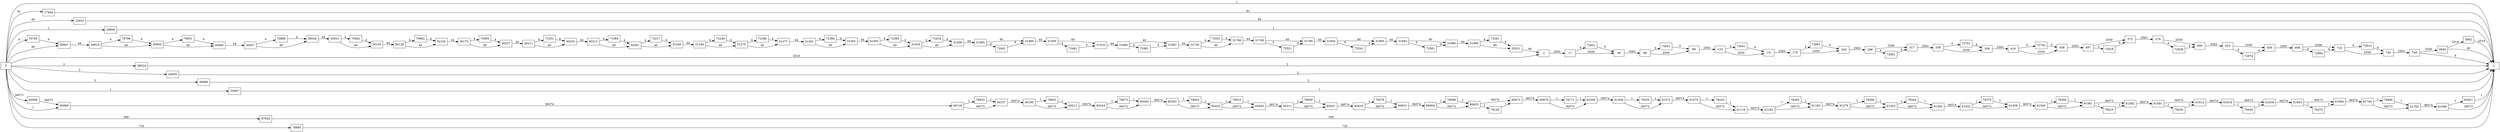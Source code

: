 digraph {
	graph [rankdir=LR]
	node [shape=rectangle]
	2 -> 17 [label=2563]
	17 -> 38 [label=2559]
	17 -> 72601 [label=4]
	38 -> 68 [label=2563]
	68 -> 89 [label=2559]
	68 -> 72621 [label=4]
	89 -> 110 [label=2563]
	110 -> 131 [label=2559]
	110 -> 72641 [label=4]
	131 -> 179 [label=2563]
	179 -> 200 [label=2559]
	179 -> 72661 [label=4]
	200 -> 296 [label=2563]
	296 -> 317 [label=2559]
	296 -> 72681 [label=4]
	317 -> 338 [label=2563]
	338 -> 359 [label=2559]
	338 -> 72701 [label=4]
	359 -> 416 [label=2563]
	416 -> 458 [label=2559]
	416 -> 72742 [label=4]
	458 -> 497 [label=2563]
	497 -> 575 [label=2559]
	497 -> 72819 [label=4]
	575 -> 579 [label=2563]
	579 -> 600 [label=2559]
	579 -> 72839 [label=4]
	600 -> 623 [label=2563]
	623 -> 659 [label=2559]
	623 -> 72874 [label=4]
	659 -> 698 [label=2563]
	698 -> 719 [label=2559]
	698 -> 72894 [label=4]
	719 -> 740 [label=2559]
	719 -> 72914 [label=4]
	740 -> 749 [label=2563]
	749 -> 1 [label=4]
	749 -> 3845 [label=2559]
	3845 -> 1 [label=40]
	3845 -> 5982 [label=2519]
	5982 -> 1 [label=2519]
	17944 -> 1 [label=81]
	23925 -> 1 [label=49]
	29906 -> 1 [label=1]
	29907 -> 29918 [label=44]
	29918 -> 29950 [label=40]
	29918 -> 70796 [label=4]
	29950 -> 30006 [label=40]
	29950 -> 70851 [label=4]
	30006 -> 30007 [label=44]
	30007 -> 30026 [label=40]
	30007 -> 70868 [label=4]
	30026 -> 30031 [label=44]
	30031 -> 30105 [label=40]
	30031 -> 70941 [label=4]
	30105 -> 30128 [label=44]
	30128 -> 30150 [label=40]
	30128 -> 70962 [label=4]
	30150 -> 30175 [label=44]
	30175 -> 30207 [label=40]
	30175 -> 70993 [label=4]
	30207 -> 30211 [label=44]
	30211 -> 30250 [label=40]
	30211 -> 71031 [label=4]
	30250 -> 30313 [label=44]
	30313 -> 30367 [label=40]
	30313 -> 71084 [label=4]
	30367 -> 31240 [label=40]
	30367 -> 72217 [label=4]
	31240 -> 31246 [label=44]
	31246 -> 31270 [label=40]
	31246 -> 72240 [label=4]
	31270 -> 31377 [label=40]
	31270 -> 72346 [label=4]
	31377 -> 31381 [label=44]
	31381 -> 31402 [label=40]
	31381 -> 72366 [label=4]
	31402 -> 31405 [label=44]
	31405 -> 31435 [label=40]
	31405 -> 72395 [label=4]
	31435 -> 31459 [label=40]
	31435 -> 72418 [label=4]
	31459 -> 31465 [label=44]
	31465 -> 31489 [label=40]
	31465 -> 72441 [label=4]
	31489 -> 31495 [label=44]
	31495 -> 31516 [label=40]
	31495 -> 72461 [label=4]
	31516 -> 31666 [label=44]
	31666 -> 31687 [label=40]
	31666 -> 72481 [label=4]
	31687 -> 31745 [label=44]
	31745 -> 31766 [label=40]
	31745 -> 72501 [label=4]
	31766 -> 31769 [label=44]
	31769 -> 31790 [label=40]
	31769 -> 72521 [label=4]
	31790 -> 31844 [label=44]
	31844 -> 31865 [label=40]
	31844 -> 72541 [label=4]
	31865 -> 31945 [label=44]
	31945 -> 31966 [label=40]
	31945 -> 72561 [label=4]
	31966 -> 31990 [label=44]
	31990 -> 32011 [label=40]
	31990 -> 72581 [label=4]
	32011 -> 2 [label=44]
	38024 -> 1 [label=2]
	44005 -> 1 [label=2]
	49986 -> 1 [label=3]
	55967 -> 1 [label=1]
	60098 -> 60099 [label=36573]
	60099 -> 60118 [label=36574]
	60118 -> 60157 [label=36573]
	60118 -> 78933 [label=1]
	60157 -> 60190 [label=36574]
	60190 -> 60211 [label=36573]
	60190 -> 78953 [label=1]
	60211 -> 60244 [label=36574]
	60244 -> 60265 [label=36573]
	60244 -> 78973 [label=1]
	60265 -> 60393 [label=36574]
	60393 -> 60424 [label=36573]
	60393 -> 79003 [label=1]
	60424 -> 60445 [label=36573]
	60424 -> 79023 [label=1]
	60445 -> 60511 [label=36574]
	60511 -> 60547 [label=36573]
	60511 -> 79058 [label=1]
	60547 -> 60610 [label=36574]
	60610 -> 60631 [label=36573]
	60610 -> 79078 [label=1]
	60631 -> 60904 [label=36574]
	60904 -> 60925 [label=36573]
	60904 -> 79098 [label=1]
	60925 -> 60973 [label=36573]
	60925 -> 79145 [label=1]
	60973 -> 60979 [label=36574]
	60979 -> 61006 [label=36573]
	60979 -> 79171 [label=1]
	61006 -> 61039 [label=36574]
	61039 -> 61072 [label=36573]
	61039 -> 79203 [label=1]
	61072 -> 61075 [label=36574]
	61075 -> 61116 [label=36573]
	61075 -> 79243 [label=1]
	61116 -> 61162 [label=36574]
	61162 -> 61183 [label=36573]
	61162 -> 79263 [label=1]
	61183 -> 61279 [label=36574]
	61279 -> 61303 [label=36573]
	61279 -> 79286 [label=1]
	61303 -> 61362 [label=36573]
	61303 -> 79344 [label=1]
	61362 -> 61432 [label=36574]
	61432 -> 61459 [label=36573]
	61432 -> 79370 [label=1]
	61459 -> 61540 [label=36574]
	61540 -> 61561 [label=36573]
	61540 -> 79390 [label=1]
	61561 -> 61582 [label=36573]
	61561 -> 79410 [label=1]
	61582 -> 61591 [label=36574]
	61591 -> 61612 [label=36573]
	61591 -> 79430 [label=1]
	61612 -> 61618 [label=36574]
	61618 -> 61639 [label=36573]
	61618 -> 79450 [label=1]
	61639 -> 61663 [label=36574]
	61663 -> 61684 [label=36573]
	61663 -> 79470 [label=1]
	61684 -> 61744 [label=36574]
	61744 -> 61765 [label=36573]
	61744 -> 79490 [label=1]
	61765 -> 61948 [label=36574]
	61948 -> 1 [label=36573]
	61948 -> 83621 [label=1]
	67929 -> 1 [label=309]
	70765 -> 29907 [label=4]
	70796 -> 29950 [label=4]
	70851 -> 30006 [label=4]
	70868 -> 30026 [label=4]
	70941 -> 30105 [label=4]
	70962 -> 30150 [label=4]
	70993 -> 30207 [label=4]
	71031 -> 30250 [label=4]
	71084 -> 30367 [label=4]
	72217 -> 31240 [label=4]
	72240 -> 31270 [label=4]
	72346 -> 31377 [label=4]
	72366 -> 31402 [label=4]
	72395 -> 31435 [label=4]
	72418 -> 31459 [label=4]
	72441 -> 31489 [label=4]
	72461 -> 31516 [label=4]
	72481 -> 31687 [label=4]
	72501 -> 31766 [label=4]
	72521 -> 31790 [label=4]
	72541 -> 31865 [label=4]
	72561 -> 31966 [label=4]
	72581 -> 32011 [label=4]
	72601 -> 38 [label=4]
	72621 -> 89 [label=4]
	72641 -> 131 [label=4]
	72661 -> 200 [label=4]
	72681 -> 317 [label=4]
	72701 -> 359 [label=4]
	72742 -> 458 [label=4]
	72819 -> 575 [label=4]
	72839 -> 600 [label=4]
	72874 -> 659 [label=4]
	72894 -> 719 [label=4]
	72914 -> 740 [label=4]
	78895 -> 1 [label=725]
	78933 -> 60157 [label=1]
	78953 -> 60211 [label=1]
	78973 -> 60265 [label=1]
	79003 -> 60424 [label=1]
	79023 -> 60445 [label=1]
	79058 -> 60547 [label=1]
	79078 -> 60631 [label=1]
	79098 -> 60925 [label=1]
	79145 -> 60973 [label=1]
	79171 -> 61006 [label=1]
	79203 -> 61072 [label=1]
	79243 -> 61116 [label=1]
	79263 -> 61183 [label=1]
	79286 -> 61303 [label=1]
	79344 -> 61362 [label=1]
	79370 -> 61459 [label=1]
	79390 -> 61561 [label=1]
	79410 -> 61582 [label=1]
	79430 -> 61612 [label=1]
	79450 -> 61639 [label=1]
	79470 -> 61684 [label=1]
	79490 -> 61765 [label=1]
	83621 -> 1 [label=1]
	0 -> 2 [label=2519]
	0 -> 29907 [label=40]
	0 -> 60099 [label=1]
	0 -> 1 [label=1]
	0 -> 17944 [label=81]
	0 -> 23925 [label=49]
	0 -> 29906 [label=1]
	0 -> 38024 [label=2]
	0 -> 44005 [label=2]
	0 -> 49986 [label=3]
	0 -> 55967 [label=1]
	0 -> 60098 [label=36573]
	0 -> 67929 [label=309]
	0 -> 70765 [label=4]
	0 -> 78895 [label=725]
}
